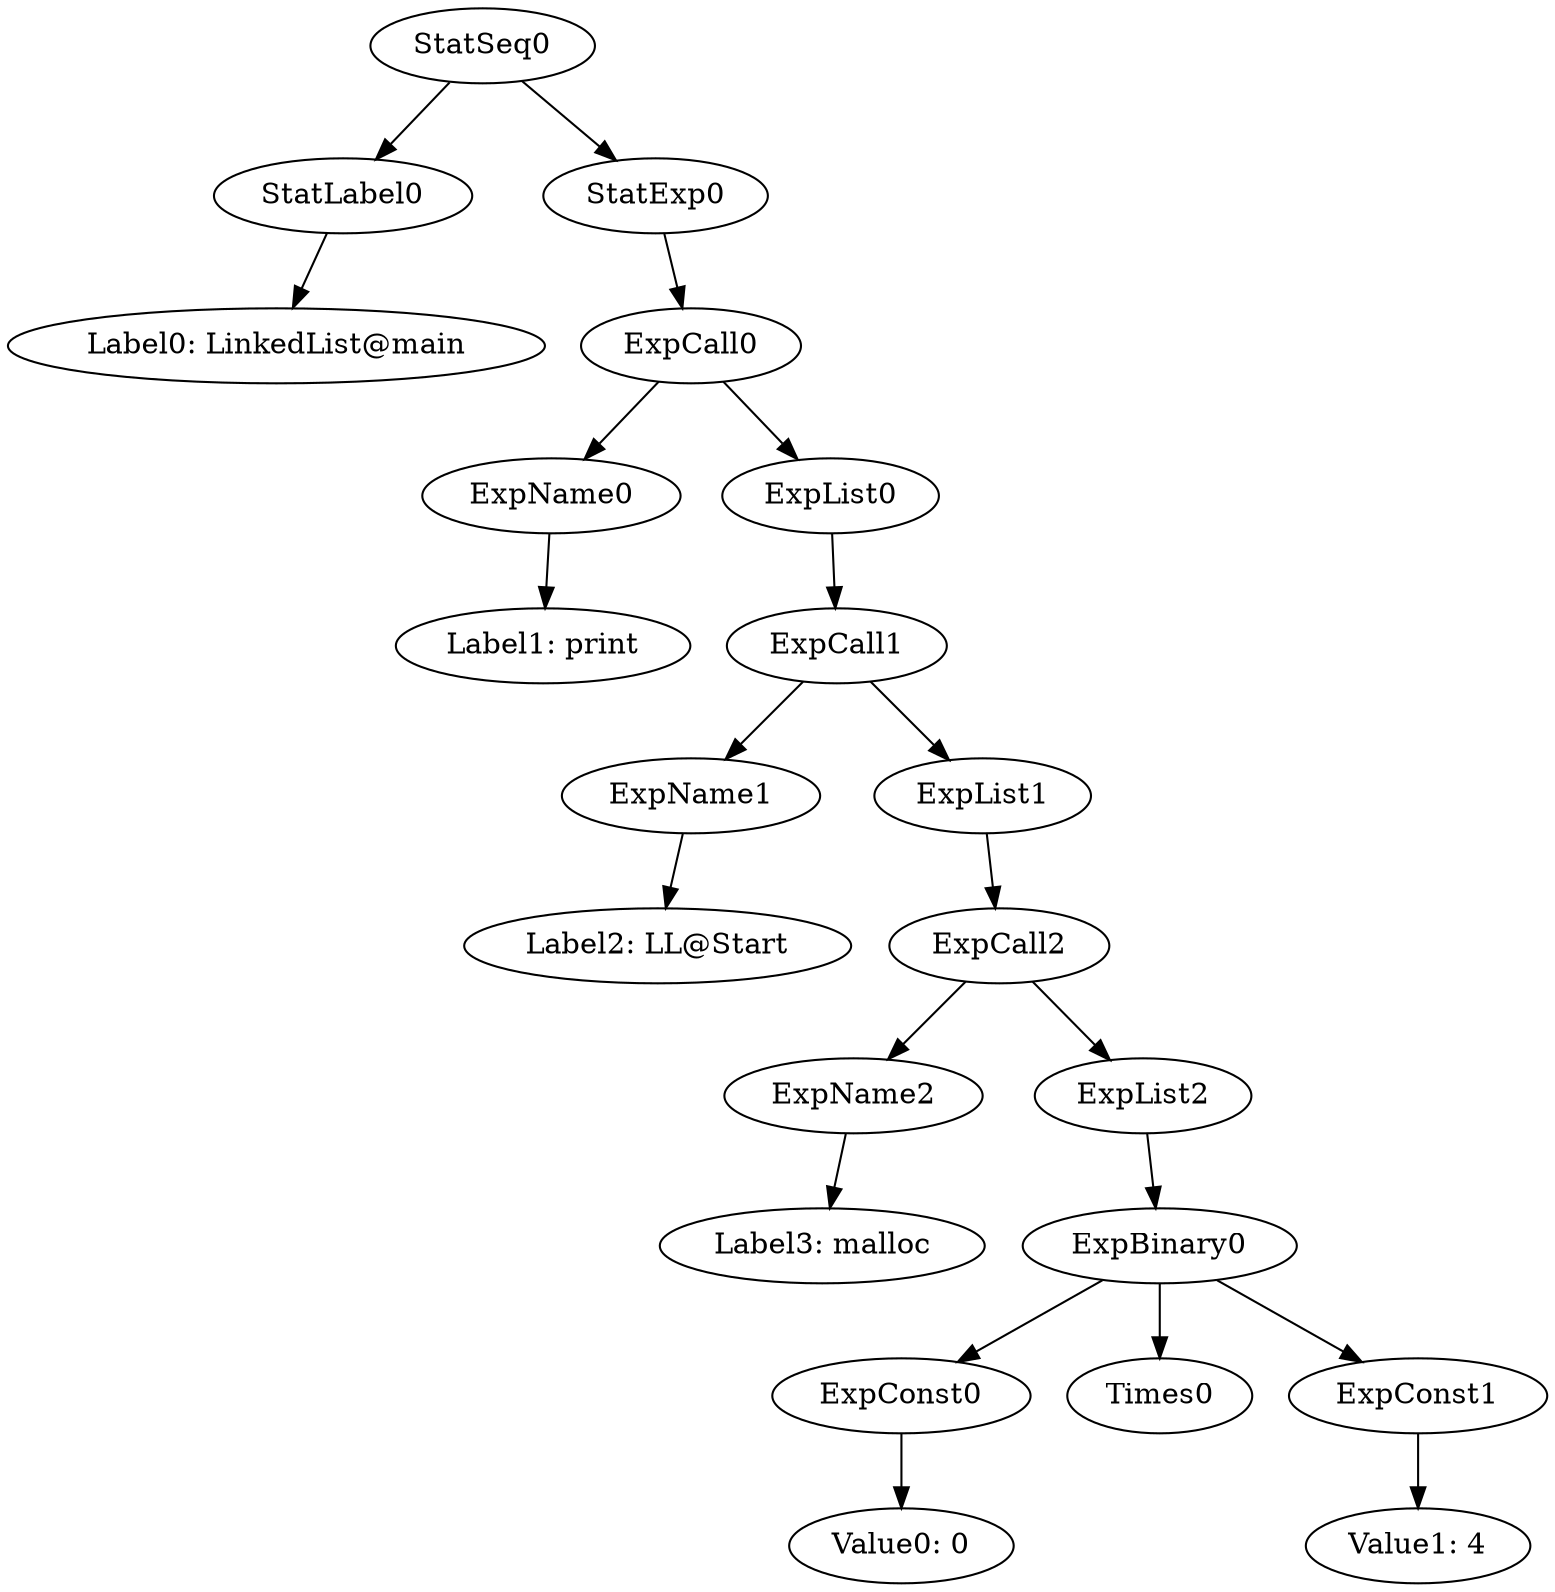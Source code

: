digraph {
	ordering = out;
	StatExp0 -> ExpCall0;
	ExpList2 -> ExpBinary0;
	ExpName0 -> "Label1: print";
	StatSeq0 -> StatLabel0;
	StatSeq0 -> StatExp0;
	ExpCall2 -> ExpName2;
	ExpCall2 -> ExpList2;
	ExpCall0 -> ExpName0;
	ExpCall0 -> ExpList0;
	StatLabel0 -> "Label0: LinkedList@main";
	ExpConst0 -> "Value0: 0";
	ExpList1 -> ExpCall2;
	ExpConst1 -> "Value1: 4";
	ExpName1 -> "Label2: LL@Start";
	ExpList0 -> ExpCall1;
	ExpCall1 -> ExpName1;
	ExpCall1 -> ExpList1;
	ExpBinary0 -> ExpConst0;
	ExpBinary0 -> Times0;
	ExpBinary0 -> ExpConst1;
	ExpName2 -> "Label3: malloc";
}


